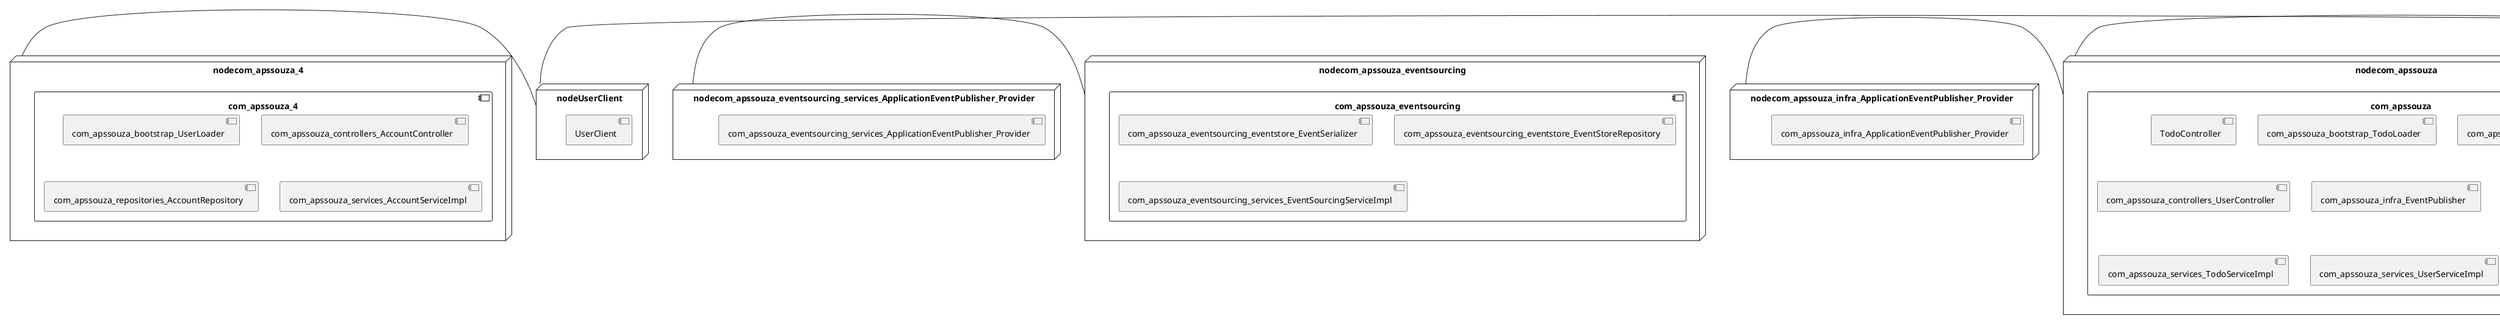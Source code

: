 @startuml
skinparam fixCircleLabelOverlapping true
skinparam componentStyle uml2
node nodecom_apssouza {
component com_apssouza {
[TodoController] [[apssouza22-java-microservice.system#_17sONVa-Ee-79dT0Y1MO6g]]
[com_apssouza_bootstrap_TodoLoader] [[apssouza22-java-microservice.system#_17sONVa-Ee-79dT0Y1MO6g]]
[com_apssouza_controllers_TodoController] [[apssouza22-java-microservice.system#_17sONVa-Ee-79dT0Y1MO6g]]
[com_apssouza_controllers_UserController] [[apssouza22-java-microservice.system#_17sONVa-Ee-79dT0Y1MO6g]]
[com_apssouza_infra_EventPublisher] [[apssouza22-java-microservice.system#_17sONVa-Ee-79dT0Y1MO6g]]
[com_apssouza_repositories_TodoRepository] [[apssouza22-java-microservice.system#_17sONVa-Ee-79dT0Y1MO6g]]
[com_apssouza_services_TodoServiceImpl] [[apssouza22-java-microservice.system#_17sONVa-Ee-79dT0Y1MO6g]]
[com_apssouza_services_UserServiceImpl] [[apssouza22-java-microservice.system#_17sONVa-Ee-79dT0Y1MO6g]]
}
}
node nodecom_apssouza_2 {
component com_apssouza_2 {
[com_apssouza_controllers_TodoChangesController] [[apssouza22-java-microservice.system#_17sONVa-Ee-79dT0Y1MO6g]]
[com_apssouza_monitors_TodoStoreEventChanges] [[apssouza22-java-microservice.system#_17sONVa-Ee-79dT0Y1MO6g]]
}
}
node nodecom_apssouza_3 {
component com_apssouza_3 {
[com_apssouza_eventsourcing_commands_EmailCommandHandler] [[apssouza22-java-microservice.system#_17sONVa-Ee-79dT0Y1MO6g]]
[com_apssouza_mailservice_controllers_NotifyController] [[apssouza22-java-microservice.system#_17sONVa-Ee-79dT0Y1MO6g]]
}
}
node nodecom_apssouza_4 {
component com_apssouza_4 {
[com_apssouza_bootstrap_UserLoader] [[apssouza22-java-microservice.system#_17sONVa-Ee-79dT0Y1MO6g]]
[com_apssouza_controllers_AccountController] [[apssouza22-java-microservice.system#_17sONVa-Ee-79dT0Y1MO6g]]
[com_apssouza_repositories_AccountRepository] [[apssouza22-java-microservice.system#_17sONVa-Ee-79dT0Y1MO6g]]
[com_apssouza_services_AccountServiceImpl] [[apssouza22-java-microservice.system#_17sONVa-Ee-79dT0Y1MO6g]]
}
}
node nodecom_apssouza_5 {
component com_apssouza_5 {
[com_apssouza_controllers_TodoServiceStatisticsController] [[apssouza22-java-microservice.system#_17sONVa-Ee-79dT0Y1MO6g]]
[com_apssouza_monitors_TodoServiceMethodInvokedStore] [[apssouza22-java-microservice.system#_17sONVa-Ee-79dT0Y1MO6g]]
}
}
node nodecom_apssouza_eventsourcing {
component com_apssouza_eventsourcing {
[com_apssouza_eventsourcing_eventstore_EventSerializer] [[apssouza22-java-microservice.system#_17sONVa-Ee-79dT0Y1MO6g]]
[com_apssouza_eventsourcing_eventstore_EventStoreRepository] [[apssouza22-java-microservice.system#_17sONVa-Ee-79dT0Y1MO6g]]
[com_apssouza_eventsourcing_services_EventSourcingServiceImpl] [[apssouza22-java-microservice.system#_17sONVa-Ee-79dT0Y1MO6g]]
}
}
node nodecom_apssouza_mailservice {
component com_apssouza_mailservice {
[com_apssouza_mailservice_controllers_EmailController] [[apssouza22-java-microservice.system#_17sONVa-Ee-79dT0Y1MO6g]]
[com_apssouza_mailservice_repository_EmailRepository] [[apssouza22-java-microservice.system#_17sONVa-Ee-79dT0Y1MO6g]]
}
}
node nodeUserClient {
[UserClient] [[apssouza22-java-microservice.system#_17sONVa-Ee-79dT0Y1MO6g]]
}
node nodecom_apssouza_clients_UserClient {
[com_apssouza_clients_UserClient] [[apssouza22-java-microservice.system#_17sONVa-Ee-79dT0Y1MO6g]]
}
node nodecom_apssouza_eventsourcing_services_ApplicationEventPublisher_Provider {
[com_apssouza_eventsourcing_services_ApplicationEventPublisher_Provider] [[apssouza22-java-microservice.system#_17sONVa-Ee-79dT0Y1MO6g]]
}
node nodecom_apssouza_infra_ApplicationEventPublisher_Provider {
[com_apssouza_infra_ApplicationEventPublisher_Provider] [[apssouza22-java-microservice.system#_17sONVa-Ee-79dT0Y1MO6g]]
}
node nodecom_apssouza_infra_Source_Provider {
[com_apssouza_infra_Source_Provider] [[apssouza22-java-microservice.system#_17sONVa-Ee-79dT0Y1MO6g]]
}
node nodecom_apssouza_integrations_socket_TodoSocketController {
[com_apssouza_integrations_socket_TodoSocketController] [[apssouza22-java-microservice.system#_17sONVa-Ee-79dT0Y1MO6g]]
}
node nodeuser_users_Provider {
[user_users_Provider] [[apssouza22-java-microservice.system#_17sONVa-Ee-79dT0Y1MO6g]]
}
[nodecom_apssouza_4] - [nodeUserClient]
[nodecom_apssouza_eventsourcing_services_ApplicationEventPublisher_Provider] - [nodecom_apssouza_eventsourcing]
[nodecom_apssouza_infra_ApplicationEventPublisher_Provider] - [nodecom_apssouza]
[nodecom_apssouza_infra_Source_Provider] - [nodecom_apssouza]
[nodeuser_users_Provider] - [nodeUserClient]

@enduml
